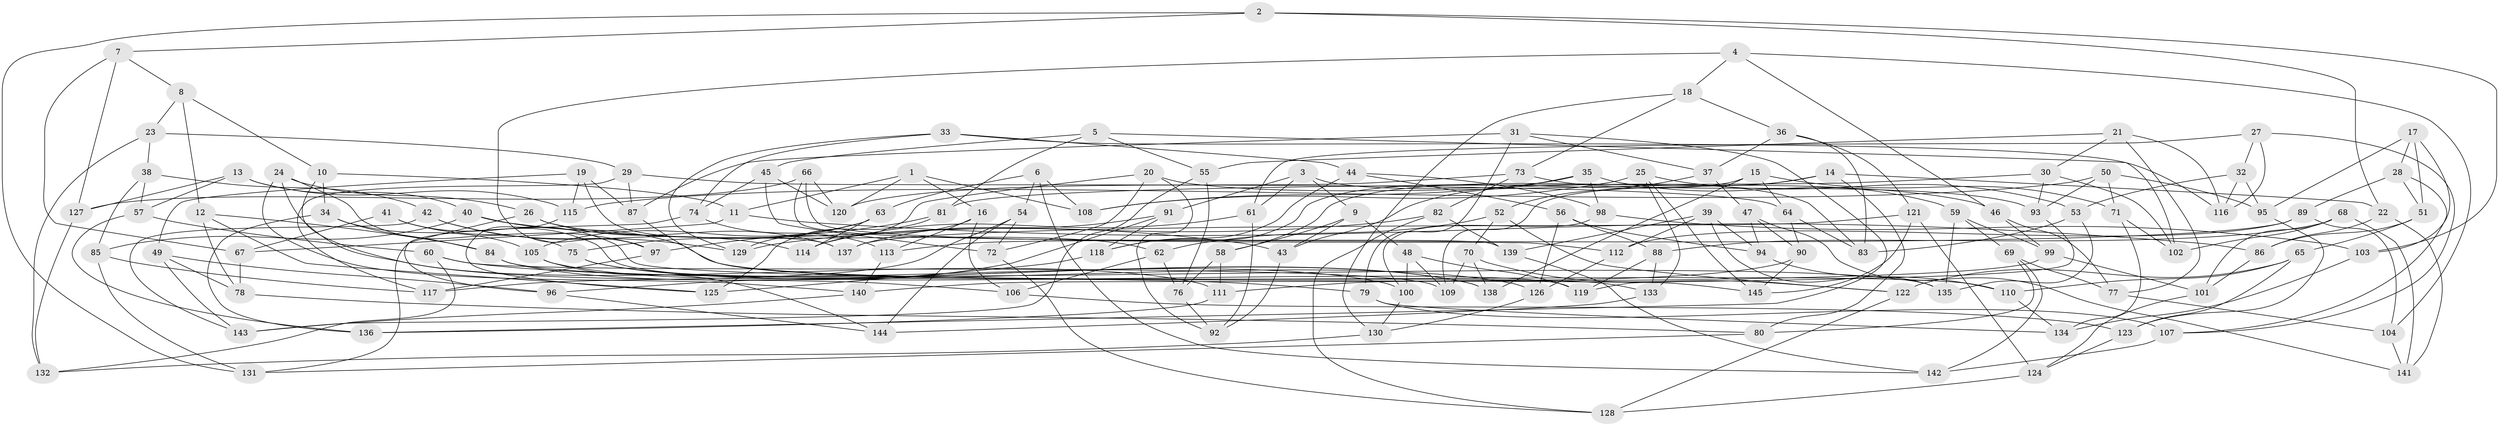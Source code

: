 // coarse degree distribution, {6: 0.034482758620689655, 3: 0.034482758620689655, 5: 0.09195402298850575, 4: 0.6781609195402298, 8: 0.034482758620689655, 7: 0.05747126436781609, 10: 0.022988505747126436, 11: 0.034482758620689655, 9: 0.011494252873563218}
// Generated by graph-tools (version 1.1) at 2025/01/03/04/25 22:01:17]
// undirected, 145 vertices, 290 edges
graph export_dot {
graph [start="1"]
  node [color=gray90,style=filled];
  1;
  2;
  3;
  4;
  5;
  6;
  7;
  8;
  9;
  10;
  11;
  12;
  13;
  14;
  15;
  16;
  17;
  18;
  19;
  20;
  21;
  22;
  23;
  24;
  25;
  26;
  27;
  28;
  29;
  30;
  31;
  32;
  33;
  34;
  35;
  36;
  37;
  38;
  39;
  40;
  41;
  42;
  43;
  44;
  45;
  46;
  47;
  48;
  49;
  50;
  51;
  52;
  53;
  54;
  55;
  56;
  57;
  58;
  59;
  60;
  61;
  62;
  63;
  64;
  65;
  66;
  67;
  68;
  69;
  70;
  71;
  72;
  73;
  74;
  75;
  76;
  77;
  78;
  79;
  80;
  81;
  82;
  83;
  84;
  85;
  86;
  87;
  88;
  89;
  90;
  91;
  92;
  93;
  94;
  95;
  96;
  97;
  98;
  99;
  100;
  101;
  102;
  103;
  104;
  105;
  106;
  107;
  108;
  109;
  110;
  111;
  112;
  113;
  114;
  115;
  116;
  117;
  118;
  119;
  120;
  121;
  122;
  123;
  124;
  125;
  126;
  127;
  128;
  129;
  130;
  131;
  132;
  133;
  134;
  135;
  136;
  137;
  138;
  139;
  140;
  141;
  142;
  143;
  144;
  145;
  1 -- 11;
  1 -- 120;
  1 -- 108;
  1 -- 16;
  2 -- 103;
  2 -- 22;
  2 -- 7;
  2 -- 131;
  3 -- 61;
  3 -- 83;
  3 -- 91;
  3 -- 9;
  4 -- 97;
  4 -- 46;
  4 -- 104;
  4 -- 18;
  5 -- 102;
  5 -- 45;
  5 -- 55;
  5 -- 81;
  6 -- 63;
  6 -- 108;
  6 -- 142;
  6 -- 54;
  7 -- 8;
  7 -- 127;
  7 -- 67;
  8 -- 10;
  8 -- 12;
  8 -- 23;
  9 -- 58;
  9 -- 48;
  9 -- 43;
  10 -- 34;
  10 -- 106;
  10 -- 11;
  11 -- 86;
  11 -- 67;
  12 -- 78;
  12 -- 84;
  12 -- 125;
  13 -- 40;
  13 -- 115;
  13 -- 127;
  13 -- 57;
  14 -- 22;
  14 -- 80;
  14 -- 109;
  14 -- 58;
  15 -- 71;
  15 -- 64;
  15 -- 118;
  15 -- 138;
  16 -- 114;
  16 -- 106;
  16 -- 113;
  17 -- 51;
  17 -- 95;
  17 -- 103;
  17 -- 28;
  18 -- 36;
  18 -- 73;
  18 -- 130;
  19 -- 115;
  19 -- 87;
  19 -- 137;
  19 -- 49;
  20 -- 92;
  20 -- 46;
  20 -- 72;
  20 -- 129;
  21 -- 116;
  21 -- 55;
  21 -- 30;
  21 -- 77;
  22 -- 141;
  22 -- 86;
  23 -- 132;
  23 -- 38;
  23 -- 29;
  24 -- 140;
  24 -- 111;
  24 -- 75;
  24 -- 26;
  25 -- 108;
  25 -- 145;
  25 -- 133;
  25 -- 53;
  26 -- 96;
  26 -- 62;
  26 -- 137;
  27 -- 61;
  27 -- 32;
  27 -- 116;
  27 -- 107;
  28 -- 89;
  28 -- 107;
  28 -- 51;
  29 -- 87;
  29 -- 117;
  29 -- 64;
  30 -- 102;
  30 -- 93;
  30 -- 81;
  31 -- 136;
  31 -- 37;
  31 -- 87;
  31 -- 79;
  32 -- 95;
  32 -- 116;
  32 -- 53;
  33 -- 74;
  33 -- 44;
  33 -- 129;
  33 -- 116;
  34 -- 136;
  34 -- 105;
  34 -- 84;
  35 -- 108;
  35 -- 98;
  35 -- 43;
  35 -- 59;
  36 -- 83;
  36 -- 121;
  36 -- 37;
  37 -- 47;
  37 -- 52;
  38 -- 85;
  38 -- 42;
  38 -- 57;
  39 -- 139;
  39 -- 112;
  39 -- 94;
  39 -- 135;
  40 -- 43;
  40 -- 110;
  40 -- 85;
  41 -- 119;
  41 -- 145;
  41 -- 67;
  41 -- 97;
  42 -- 114;
  42 -- 129;
  42 -- 143;
  43 -- 92;
  44 -- 56;
  44 -- 98;
  44 -- 118;
  45 -- 74;
  45 -- 120;
  45 -- 72;
  46 -- 77;
  46 -- 99;
  47 -- 94;
  47 -- 141;
  47 -- 90;
  48 -- 109;
  48 -- 100;
  48 -- 119;
  49 -- 96;
  49 -- 143;
  49 -- 78;
  50 -- 95;
  50 -- 93;
  50 -- 115;
  50 -- 71;
  51 -- 86;
  51 -- 65;
  52 -- 70;
  52 -- 122;
  52 -- 62;
  53 -- 135;
  53 -- 83;
  54 -- 144;
  54 -- 72;
  54 -- 117;
  55 -- 76;
  55 -- 143;
  56 -- 88;
  56 -- 94;
  56 -- 126;
  57 -- 60;
  57 -- 136;
  58 -- 111;
  58 -- 76;
  59 -- 69;
  59 -- 135;
  59 -- 99;
  60 -- 79;
  60 -- 132;
  60 -- 109;
  61 -- 114;
  61 -- 92;
  62 -- 106;
  62 -- 76;
  63 -- 114;
  63 -- 75;
  63 -- 105;
  64 -- 90;
  64 -- 83;
  65 -- 122;
  65 -- 123;
  65 -- 110;
  66 -- 139;
  66 -- 112;
  66 -- 120;
  66 -- 127;
  67 -- 78;
  68 -- 101;
  68 -- 88;
  68 -- 141;
  68 -- 102;
  69 -- 142;
  69 -- 80;
  69 -- 77;
  70 -- 109;
  70 -- 122;
  70 -- 138;
  71 -- 134;
  71 -- 102;
  72 -- 128;
  73 -- 120;
  73 -- 93;
  73 -- 82;
  74 -- 131;
  74 -- 113;
  75 -- 100;
  75 -- 126;
  76 -- 92;
  77 -- 104;
  78 -- 80;
  79 -- 107;
  79 -- 134;
  80 -- 131;
  81 -- 97;
  81 -- 125;
  82 -- 128;
  82 -- 129;
  82 -- 139;
  84 -- 135;
  84 -- 138;
  85 -- 131;
  85 -- 117;
  86 -- 101;
  87 -- 133;
  88 -- 133;
  88 -- 119;
  89 -- 113;
  89 -- 104;
  89 -- 112;
  90 -- 111;
  90 -- 145;
  91 -- 96;
  91 -- 118;
  91 -- 137;
  93 -- 119;
  94 -- 110;
  95 -- 123;
  96 -- 144;
  97 -- 117;
  98 -- 103;
  98 -- 100;
  99 -- 101;
  99 -- 140;
  100 -- 130;
  101 -- 124;
  103 -- 134;
  104 -- 141;
  105 -- 144;
  105 -- 138;
  106 -- 123;
  107 -- 142;
  110 -- 134;
  111 -- 136;
  112 -- 126;
  113 -- 140;
  115 -- 125;
  118 -- 125;
  121 -- 145;
  121 -- 124;
  121 -- 137;
  122 -- 128;
  123 -- 124;
  124 -- 128;
  126 -- 130;
  127 -- 132;
  130 -- 132;
  133 -- 144;
  139 -- 142;
  140 -- 143;
}
